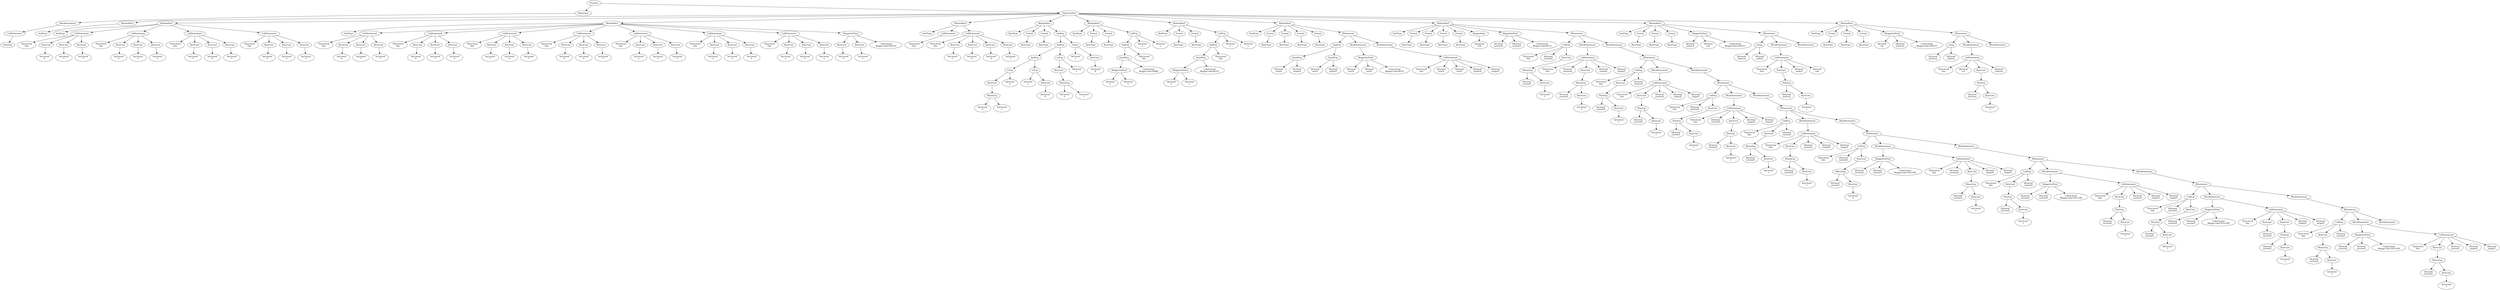 digraph ASTGraph {
0 [ label="Program" ];
1 [ label="MainClass" ];
0 -> 1
2 [ label="BlockStatement" ];
1 -> 2
3 [ label="CallStatement" ];
2 -> 3
4 [ label="NewExp" ];
3 -> 4
5 [ label="TopClassDecl" ];
0 -> 5
6 [ label="MethodDecl" ];
5 -> 6
7 [ label="VoidType" ];
6 -> 7
8 [ label="MethodDecl" ];
5 -> 8
9 [ label="VoidType" ];
8 -> 9
10 [ label="CallStatement" ];
8 -> 10
11 [ label="ThisLiteral\nthis" ];
10 -> 11
12 [ label="ByteCast" ];
10 -> 12
13 [ label="IntLiteral\n0" ];
12 -> 13
14 [ label="ByteCast" ];
10 -> 14
15 [ label="IntLiteral\n7" ];
14 -> 15
16 [ label="ByteCast" ];
10 -> 16
17 [ label="IntLiteral\n7" ];
16 -> 17
18 [ label="CallStatement" ];
8 -> 18
19 [ label="ThisLiteral\nthis" ];
18 -> 19
20 [ label="ByteCast" ];
18 -> 20
21 [ label="IntLiteral\n0" ];
20 -> 21
22 [ label="ByteCast" ];
18 -> 22
23 [ label="IntLiteral\n5" ];
22 -> 23
24 [ label="ByteCast" ];
18 -> 24
25 [ label="IntLiteral\n5" ];
24 -> 25
26 [ label="CallStatement" ];
8 -> 26
27 [ label="ThisLiteral\nthis" ];
26 -> 27
28 [ label="ByteCast" ];
26 -> 28
29 [ label="IntLiteral\n7" ];
28 -> 29
30 [ label="ByteCast" ];
26 -> 30
31 [ label="IntLiteral\n0" ];
30 -> 31
32 [ label="ByteCast" ];
26 -> 32
33 [ label="IntLiteral\n7" ];
32 -> 33
34 [ label="CallStatement" ];
8 -> 34
35 [ label="ThisLiteral\nthis" ];
34 -> 35
36 [ label="ByteCast" ];
34 -> 36
37 [ label="IntLiteral\n5" ];
36 -> 37
38 [ label="ByteCast" ];
34 -> 38
39 [ label="IntLiteral\n0" ];
38 -> 39
40 [ label="ByteCast" ];
34 -> 40
41 [ label="IntLiteral\n5" ];
40 -> 41
42 [ label="MethodDecl" ];
5 -> 42
43 [ label="VoidType" ];
42 -> 43
44 [ label="CallStatement" ];
42 -> 44
45 [ label="ThisLiteral\nthis" ];
44 -> 45
46 [ label="ByteCast" ];
44 -> 46
47 [ label="IntLiteral\n0" ];
46 -> 47
48 [ label="ByteCast" ];
44 -> 48
49 [ label="IntLiteral\n7" ];
48 -> 49
50 [ label="ByteCast" ];
44 -> 50
51 [ label="IntLiteral\n7" ];
50 -> 51
52 [ label="CallStatement" ];
42 -> 52
53 [ label="ThisLiteral\nthis" ];
52 -> 53
54 [ label="ByteCast" ];
52 -> 54
55 [ label="IntLiteral\n0" ];
54 -> 55
56 [ label="ByteCast" ];
52 -> 56
57 [ label="IntLiteral\n7" ];
56 -> 57
58 [ label="ByteCast" ];
52 -> 58
59 [ label="IntLiteral\n0" ];
58 -> 59
60 [ label="CallStatement" ];
42 -> 60
61 [ label="ThisLiteral\nthis" ];
60 -> 61
62 [ label="ByteCast" ];
60 -> 62
63 [ label="IntLiteral\n7" ];
62 -> 63
64 [ label="ByteCast" ];
60 -> 64
65 [ label="IntLiteral\n0" ];
64 -> 65
66 [ label="ByteCast" ];
60 -> 66
67 [ label="IntLiteral\n7" ];
66 -> 67
68 [ label="CallStatement" ];
42 -> 68
69 [ label="ThisLiteral\nthis" ];
68 -> 69
70 [ label="ByteCast" ];
68 -> 70
71 [ label="IntLiteral\n0" ];
70 -> 71
72 [ label="ByteCast" ];
68 -> 72
73 [ label="IntLiteral\n0" ];
72 -> 73
74 [ label="ByteCast" ];
68 -> 74
75 [ label="IntLiteral\n7" ];
74 -> 75
76 [ label="CallStatement" ];
42 -> 76
77 [ label="ThisLiteral\nthis" ];
76 -> 77
78 [ label="ByteCast" ];
76 -> 78
79 [ label="IntLiteral\n2" ];
78 -> 79
80 [ label="ByteCast" ];
76 -> 80
81 [ label="IntLiteral\n5" ];
80 -> 81
82 [ label="ByteCast" ];
76 -> 82
83 [ label="IntLiteral\n5" ];
82 -> 83
84 [ label="CallStatement" ];
42 -> 84
85 [ label="ThisLiteral\nthis" ];
84 -> 85
86 [ label="ByteCast" ];
84 -> 86
87 [ label="IntLiteral\n2" ];
86 -> 87
88 [ label="ByteCast" ];
84 -> 88
89 [ label="IntLiteral\n2" ];
88 -> 89
90 [ label="ByteCast" ];
84 -> 90
91 [ label="IntLiteral\n5" ];
90 -> 91
92 [ label="CallStatement" ];
42 -> 92
93 [ label="ThisLiteral\nthis" ];
92 -> 93
94 [ label="ByteCast" ];
92 -> 94
95 [ label="IntLiteral\n2" ];
94 -> 95
96 [ label="ByteCast" ];
92 -> 96
97 [ label="IntLiteral\n5" ];
96 -> 97
98 [ label="ByteCast" ];
92 -> 98
99 [ label="IntLiteral\n2" ];
98 -> 99
100 [ label="MeggySetPixel" ];
42 -> 100
101 [ label="ByteCast" ];
100 -> 101
102 [ label="IntLiteral\n5" ];
101 -> 102
103 [ label="ByteCast" ];
100 -> 103
104 [ label="IntLiteral\n1" ];
103 -> 104
105 [ label="ColorLiteral\nMeggy.Color.VIOLET" ];
100 -> 105
106 [ label="MethodDecl" ];
5 -> 106
107 [ label="VoidType" ];
106 -> 107
108 [ label="CallStatement" ];
106 -> 108
109 [ label="ThisLiteral\nthis" ];
108 -> 109
110 [ label="CallStatement" ];
106 -> 110
111 [ label="ThisLiteral\nthis" ];
110 -> 111
112 [ label="ByteCast" ];
110 -> 112
113 [ label="IntLiteral\n1" ];
112 -> 113
114 [ label="ByteCast" ];
110 -> 114
115 [ label="IntLiteral\n6" ];
114 -> 115
116 [ label="ByteCast" ];
110 -> 116
117 [ label="IntLiteral\n6" ];
116 -> 117
118 [ label="ByteCast" ];
110 -> 118
119 [ label="IntLiteral\n1" ];
118 -> 119
120 [ label="MethodDecl" ];
5 -> 120
121 [ label="BoolType" ];
120 -> 121
122 [ label="Formal" ];
120 -> 122
123 [ label="ByteType" ];
122 -> 123
124 [ label="Formal" ];
120 -> 124
125 [ label="ByteType" ];
124 -> 125
126 [ label="AndExp" ];
120 -> 126
127 [ label="AndExp" ];
126 -> 127
128 [ label="AndExp" ];
127 -> 128
129 [ label="LtExp" ];
128 -> 129
130 [ label="ByteCast" ];
129 -> 130
131 [ label="MinusExp" ];
130 -> 131
132 [ label="IntLiteral\n0" ];
131 -> 132
133 [ label="IntLiteral\n1" ];
131 -> 133
134 [ label="IdLiteral\nx" ];
129 -> 134
135 [ label="LtExp" ];
128 -> 135
136 [ label="IdLiteral\nx" ];
135 -> 136
137 [ label="ByteCast" ];
135 -> 137
138 [ label="IntLiteral\n8" ];
137 -> 138
139 [ label="LtExp" ];
127 -> 139
140 [ label="ByteCast" ];
139 -> 140
141 [ label="MinusExp" ];
140 -> 141
142 [ label="IntLiteral\n0" ];
141 -> 142
143 [ label="IntLiteral\n1" ];
141 -> 143
144 [ label="IdLiteral\ny" ];
139 -> 144
145 [ label="LtExp" ];
126 -> 145
146 [ label="IdLiteral\ny" ];
145 -> 146
147 [ label="ByteCast" ];
145 -> 147
148 [ label="IntLiteral\n8" ];
147 -> 148
149 [ label="MethodDecl" ];
5 -> 149
150 [ label="BoolType" ];
149 -> 150
151 [ label="Formal" ];
149 -> 151
152 [ label="ByteType" ];
151 -> 152
153 [ label="Formal" ];
149 -> 153
154 [ label="ByteType" ];
153 -> 154
155 [ label="CallExp" ];
149 -> 155
156 [ label="AndExp" ];
155 -> 156
157 [ label="EqualExp" ];
156 -> 157
158 [ label="MeggyGetPixel" ];
157 -> 158
159 [ label="IdLiteral\nx" ];
158 -> 159
160 [ label="IdLiteral\ny" ];
158 -> 160
161 [ label="ColorLiteral\nMeggy.Color.DARK" ];
157 -> 161
162 [ label="ThisLiteral\nthis" ];
156 -> 162
163 [ label="IdLiteral\nx" ];
155 -> 163
164 [ label="IdLiteral\ny" ];
155 -> 164
165 [ label="MethodDecl" ];
5 -> 165
166 [ label="BoolType" ];
165 -> 166
167 [ label="Formal" ];
165 -> 167
168 [ label="ByteType" ];
167 -> 168
169 [ label="Formal" ];
165 -> 169
170 [ label="ByteType" ];
169 -> 170
171 [ label="CallExp" ];
165 -> 171
172 [ label="AndExp" ];
171 -> 172
173 [ label="EqualExp" ];
172 -> 173
174 [ label="MeggyGetPixel" ];
173 -> 174
175 [ label="IdLiteral\nx" ];
174 -> 175
176 [ label="IdLiteral\ny" ];
174 -> 176
177 [ label="ColorLiteral\nMeggy.Color.BLUE" ];
173 -> 177
178 [ label="ThisLiteral\nthis" ];
172 -> 178
179 [ label="IdLiteral\nx" ];
171 -> 179
180 [ label="IdLiteral\ny" ];
171 -> 180
181 [ label="MethodDecl" ];
5 -> 181
182 [ label="VoidType" ];
181 -> 182
183 [ label="Formal" ];
181 -> 183
184 [ label="ByteType" ];
183 -> 184
185 [ label="Formal" ];
181 -> 185
186 [ label="ByteType" ];
185 -> 186
187 [ label="Formal" ];
181 -> 187
188 [ label="ByteType" ];
187 -> 188
189 [ label="Formal" ];
181 -> 189
190 [ label="ByteType" ];
189 -> 190
191 [ label="IfStatement" ];
181 -> 191
192 [ label="AndExp" ];
191 -> 192
193 [ label="EqualExp" ];
192 -> 193
194 [ label="IdLiteral\nnextX" ];
193 -> 194
195 [ label="IdLiteral\ntargetX" ];
193 -> 195
196 [ label="EqualExp" ];
192 -> 196
197 [ label="IdLiteral\nnextY" ];
196 -> 197
198 [ label="IdLiteral\ntargetY" ];
196 -> 198
199 [ label="BlockStatement" ];
191 -> 199
200 [ label="MeggySetPixel" ];
199 -> 200
201 [ label="IdLiteral\nnextX" ];
200 -> 201
202 [ label="IdLiteral\nnextY" ];
200 -> 202
203 [ label="ColorLiteral\nMeggy.Color.BLUE" ];
200 -> 203
204 [ label="BlockStatement" ];
191 -> 204
205 [ label="CallStatement" ];
204 -> 205
206 [ label="ThisLiteral\nthis" ];
205 -> 206
207 [ label="IdLiteral\nnextX" ];
205 -> 207
208 [ label="IdLiteral\nnextY" ];
205 -> 208
209 [ label="IdLiteral\ntargetX" ];
205 -> 209
210 [ label="IdLiteral\ntargetY" ];
205 -> 210
211 [ label="MethodDecl" ];
5 -> 211
212 [ label="VoidType" ];
211 -> 212
213 [ label="Formal" ];
211 -> 213
214 [ label="ByteType" ];
213 -> 214
215 [ label="Formal" ];
211 -> 215
216 [ label="ByteType" ];
215 -> 216
217 [ label="Formal" ];
211 -> 217
218 [ label="ByteType" ];
217 -> 218
219 [ label="Formal" ];
211 -> 219
220 [ label="ByteType" ];
219 -> 220
221 [ label="MeggyDelay" ];
211 -> 221
222 [ label="IntLiteral\n256" ];
221 -> 222
223 [ label="MeggySetPixel" ];
211 -> 223
224 [ label="IdLiteral\ncurrentX" ];
223 -> 224
225 [ label="IdLiteral\ncurrentY" ];
223 -> 225
226 [ label="ColorLiteral\nMeggy.Color.BLUE" ];
223 -> 226
227 [ label="IfStatement" ];
211 -> 227
228 [ label="CallExp" ];
227 -> 228
229 [ label="ThisLiteral\nthis" ];
228 -> 229
230 [ label="IdLiteral\ncurrentX" ];
228 -> 230
231 [ label="ByteCast" ];
228 -> 231
232 [ label="MinusExp" ];
231 -> 232
233 [ label="IdLiteral\ncurrentY" ];
232 -> 233
234 [ label="ByteCast" ];
232 -> 234
235 [ label="IntLiteral\n1" ];
234 -> 235
236 [ label="BlockStatement" ];
227 -> 236
237 [ label="CallStatement" ];
236 -> 237
238 [ label="ThisLiteral\nthis" ];
237 -> 238
239 [ label="IdLiteral\ncurrentX" ];
237 -> 239
240 [ label="ByteCast" ];
237 -> 240
241 [ label="MinusExp" ];
240 -> 241
242 [ label="IdLiteral\ncurrentY" ];
241 -> 242
243 [ label="ByteCast" ];
241 -> 243
244 [ label="IntLiteral\n1" ];
243 -> 244
245 [ label="IdLiteral\ntargetX" ];
237 -> 245
246 [ label="IdLiteral\ntargetY" ];
237 -> 246
247 [ label="BlockStatement" ];
227 -> 247
248 [ label="IfStatement" ];
247 -> 248
249 [ label="CallExp" ];
248 -> 249
250 [ label="ThisLiteral\nthis" ];
249 -> 250
251 [ label="ByteCast" ];
249 -> 251
252 [ label="PlusExp" ];
251 -> 252
253 [ label="IdLiteral\ncurrentX" ];
252 -> 253
254 [ label="ByteCast" ];
252 -> 254
255 [ label="IntLiteral\n1" ];
254 -> 255
256 [ label="IdLiteral\ncurrentY" ];
249 -> 256
257 [ label="BlockStatement" ];
248 -> 257
258 [ label="CallStatement" ];
257 -> 258
259 [ label="ThisLiteral\nthis" ];
258 -> 259
260 [ label="ByteCast" ];
258 -> 260
261 [ label="PlusExp" ];
260 -> 261
262 [ label="IdLiteral\ncurrentX" ];
261 -> 262
263 [ label="ByteCast" ];
261 -> 263
264 [ label="IntLiteral\n1" ];
263 -> 264
265 [ label="IdLiteral\ncurrentY" ];
258 -> 265
266 [ label="IdLiteral\ntargetX" ];
258 -> 266
267 [ label="IdLiteral\ntargetY" ];
258 -> 267
268 [ label="BlockStatement" ];
248 -> 268
269 [ label="IfStatement" ];
268 -> 269
270 [ label="CallExp" ];
269 -> 270
271 [ label="ThisLiteral\nthis" ];
270 -> 271
272 [ label="IdLiteral\ncurrentX" ];
270 -> 272
273 [ label="ByteCast" ];
270 -> 273
274 [ label="PlusExp" ];
273 -> 274
275 [ label="IdLiteral\ncurrentY" ];
274 -> 275
276 [ label="ByteCast" ];
274 -> 276
277 [ label="IntLiteral\n1" ];
276 -> 277
278 [ label="BlockStatement" ];
269 -> 278
279 [ label="CallStatement" ];
278 -> 279
280 [ label="ThisLiteral\nthis" ];
279 -> 280
281 [ label="IdLiteral\ncurrentX" ];
279 -> 281
282 [ label="ByteCast" ];
279 -> 282
283 [ label="PlusExp" ];
282 -> 283
284 [ label="IdLiteral\ncurrentY" ];
283 -> 284
285 [ label="ByteCast" ];
283 -> 285
286 [ label="IntLiteral\n1" ];
285 -> 286
287 [ label="IdLiteral\ntargetX" ];
279 -> 287
288 [ label="IdLiteral\ntargetY" ];
279 -> 288
289 [ label="BlockStatement" ];
269 -> 289
290 [ label="IfStatement" ];
289 -> 290
291 [ label="CallExp" ];
290 -> 291
292 [ label="ThisLiteral\nthis" ];
291 -> 292
293 [ label="ByteCast" ];
291 -> 293
294 [ label="MinusExp" ];
293 -> 294
295 [ label="IdLiteral\ncurrentX" ];
294 -> 295
296 [ label="ByteCast" ];
294 -> 296
297 [ label="IntLiteral\n1" ];
296 -> 297
298 [ label="IdLiteral\ncurrentY" ];
291 -> 298
299 [ label="BlockStatement" ];
290 -> 299
300 [ label="CallStatement" ];
299 -> 300
301 [ label="ThisLiteral\nthis" ];
300 -> 301
302 [ label="ByteCast" ];
300 -> 302
303 [ label="MinusExp" ];
302 -> 303
304 [ label="IdLiteral\ncurrentX" ];
303 -> 304
305 [ label="ByteCast" ];
303 -> 305
306 [ label="IntLiteral\n1" ];
305 -> 306
307 [ label="IdLiteral\ncurrentY" ];
300 -> 307
308 [ label="IdLiteral\ntargetX" ];
300 -> 308
309 [ label="IdLiteral\ntargetY" ];
300 -> 309
310 [ label="BlockStatement" ];
290 -> 310
311 [ label="IfStatement" ];
310 -> 311
312 [ label="CallExp" ];
311 -> 312
313 [ label="ThisLiteral\nthis" ];
312 -> 313
314 [ label="IdLiteral\ncurrentX" ];
312 -> 314
315 [ label="ByteCast" ];
312 -> 315
316 [ label="MinusExp" ];
315 -> 316
317 [ label="IdLiteral\ncurrentY" ];
316 -> 317
318 [ label="ByteCast" ];
316 -> 318
319 [ label="IntLiteral\n1" ];
318 -> 319
320 [ label="BlockStatement" ];
311 -> 320
321 [ label="MeggySetPixel" ];
320 -> 321
322 [ label="IdLiteral\ncurrentX" ];
321 -> 322
323 [ label="IdLiteral\ncurrentY" ];
321 -> 323
324 [ label="ColorLiteral\nMeggy.Color.YELLOW" ];
321 -> 324
325 [ label="CallStatement" ];
320 -> 325
326 [ label="ThisLiteral\nthis" ];
325 -> 326
327 [ label="IdLiteral\ncurrentX" ];
325 -> 327
328 [ label="ByteCast" ];
325 -> 328
329 [ label="MinusExp" ];
328 -> 329
330 [ label="IdLiteral\ncurrentY" ];
329 -> 330
331 [ label="ByteCast" ];
329 -> 331
332 [ label="IntLiteral\n1" ];
331 -> 332
333 [ label="IdLiteral\ntargetX" ];
325 -> 333
334 [ label="IdLiteral\ntargetY" ];
325 -> 334
335 [ label="BlockStatement" ];
311 -> 335
336 [ label="IfStatement" ];
335 -> 336
337 [ label="CallExp" ];
336 -> 337
338 [ label="ThisLiteral\nthis" ];
337 -> 338
339 [ label="ByteCast" ];
337 -> 339
340 [ label="PlusExp" ];
339 -> 340
341 [ label="IdLiteral\ncurrentX" ];
340 -> 341
342 [ label="ByteCast" ];
340 -> 342
343 [ label="IntLiteral\n1" ];
342 -> 343
344 [ label="IdLiteral\ncurrentY" ];
337 -> 344
345 [ label="BlockStatement" ];
336 -> 345
346 [ label="MeggySetPixel" ];
345 -> 346
347 [ label="IdLiteral\ncurrentX" ];
346 -> 347
348 [ label="IdLiteral\ncurrentY" ];
346 -> 348
349 [ label="ColorLiteral\nMeggy.Color.YELLOW" ];
346 -> 349
350 [ label="CallStatement" ];
345 -> 350
351 [ label="ThisLiteral\nthis" ];
350 -> 351
352 [ label="ByteCast" ];
350 -> 352
353 [ label="PlusExp" ];
352 -> 353
354 [ label="IdLiteral\ncurrentX" ];
353 -> 354
355 [ label="ByteCast" ];
353 -> 355
356 [ label="IntLiteral\n1" ];
355 -> 356
357 [ label="IdLiteral\ncurrentY" ];
350 -> 357
358 [ label="IdLiteral\ntargetX" ];
350 -> 358
359 [ label="IdLiteral\ntargetY" ];
350 -> 359
360 [ label="BlockStatement" ];
336 -> 360
361 [ label="IfStatement" ];
360 -> 361
362 [ label="CallExp" ];
361 -> 362
363 [ label="ThisLiteral\nthis" ];
362 -> 363
364 [ label="IdLiteral\ncurrentX" ];
362 -> 364
365 [ label="ByteCast" ];
362 -> 365
366 [ label="PlusExp" ];
365 -> 366
367 [ label="IdLiteral\ncurrentY" ];
366 -> 367
368 [ label="ByteCast" ];
366 -> 368
369 [ label="IntLiteral\n1" ];
368 -> 369
370 [ label="BlockStatement" ];
361 -> 370
371 [ label="MeggySetPixel" ];
370 -> 371
372 [ label="IdLiteral\ncurrentX" ];
371 -> 372
373 [ label="IdLiteral\ncurrentY" ];
371 -> 373
374 [ label="ColorLiteral\nMeggy.Color.YELLOW" ];
371 -> 374
375 [ label="CallStatement" ];
370 -> 375
376 [ label="ThisLiteral\nthis" ];
375 -> 376
377 [ label="ByteCast" ];
375 -> 377
378 [ label="IdLiteral\ncurrentX" ];
377 -> 378
379 [ label="ByteCast" ];
375 -> 379
380 [ label="PlusExp" ];
379 -> 380
381 [ label="IdLiteral\ncurrentY" ];
380 -> 381
382 [ label="ByteCast" ];
380 -> 382
383 [ label="IntLiteral\n1" ];
382 -> 383
384 [ label="IdLiteral\ntargetX" ];
375 -> 384
385 [ label="IdLiteral\ntargetY" ];
375 -> 385
386 [ label="BlockStatement" ];
361 -> 386
387 [ label="IfStatement" ];
386 -> 387
388 [ label="CallExp" ];
387 -> 388
389 [ label="ThisLiteral\nthis" ];
388 -> 389
390 [ label="ByteCast" ];
388 -> 390
391 [ label="MinusExp" ];
390 -> 391
392 [ label="IdLiteral\ncurrentX" ];
391 -> 392
393 [ label="ByteCast" ];
391 -> 393
394 [ label="IntLiteral\n1" ];
393 -> 394
395 [ label="IdLiteral\ncurrentY" ];
388 -> 395
396 [ label="BlockStatement" ];
387 -> 396
397 [ label="MeggySetPixel" ];
396 -> 397
398 [ label="IdLiteral\ncurrentX" ];
397 -> 398
399 [ label="IdLiteral\ncurrentY" ];
397 -> 399
400 [ label="ColorLiteral\nMeggy.Color.YELLOW" ];
397 -> 400
401 [ label="CallStatement" ];
396 -> 401
402 [ label="ThisLiteral\nthis" ];
401 -> 402
403 [ label="ByteCast" ];
401 -> 403
404 [ label="MinusExp" ];
403 -> 404
405 [ label="IdLiteral\ncurrentX" ];
404 -> 405
406 [ label="ByteCast" ];
404 -> 406
407 [ label="IntLiteral\n1" ];
406 -> 407
408 [ label="IdLiteral\ncurrentY" ];
401 -> 408
409 [ label="IdLiteral\ntargetX" ];
401 -> 409
410 [ label="IdLiteral\ntargetY" ];
401 -> 410
411 [ label="BlockStatement" ];
387 -> 411
412 [ label="MethodDecl" ];
5 -> 412
413 [ label="VoidType" ];
412 -> 413
414 [ label="Formal" ];
412 -> 414
415 [ label="ByteType" ];
414 -> 415
416 [ label="Formal" ];
412 -> 416
417 [ label="ByteType" ];
416 -> 417
418 [ label="Formal" ];
412 -> 418
419 [ label="ByteType" ];
418 -> 419
420 [ label="MeggySetPixel" ];
412 -> 420
421 [ label="IdLiteral\nstartcol" ];
420 -> 421
422 [ label="IdLiteral\nrow" ];
420 -> 422
423 [ label="ColorLiteral\nMeggy.Color.VIOLET" ];
420 -> 423
424 [ label="IfStatement" ];
412 -> 424
425 [ label="LtExp" ];
424 -> 425
426 [ label="IdLiteral\nstartcol" ];
425 -> 426
427 [ label="IdLiteral\nendcol" ];
425 -> 427
428 [ label="BlockStatement" ];
424 -> 428
429 [ label="CallStatement" ];
428 -> 429
430 [ label="ThisLiteral\nthis" ];
429 -> 430
431 [ label="ByteCast" ];
429 -> 431
432 [ label="PlusExp" ];
431 -> 432
433 [ label="IdLiteral\nstartcol" ];
432 -> 433
434 [ label="ByteCast" ];
432 -> 434
435 [ label="IntLiteral\n1" ];
434 -> 435
436 [ label="IdLiteral\nendcol" ];
429 -> 436
437 [ label="IdLiteral\nrow" ];
429 -> 437
438 [ label="BlockStatement" ];
424 -> 438
439 [ label="MethodDecl" ];
5 -> 439
440 [ label="VoidType" ];
439 -> 440
441 [ label="Formal" ];
439 -> 441
442 [ label="ByteType" ];
441 -> 442
443 [ label="Formal" ];
439 -> 443
444 [ label="ByteType" ];
443 -> 444
445 [ label="Formal" ];
439 -> 445
446 [ label="ByteType" ];
445 -> 446
447 [ label="MeggySetPixel" ];
439 -> 447
448 [ label="IdLiteral\ncol" ];
447 -> 448
449 [ label="IdLiteral\nstartrow" ];
447 -> 449
450 [ label="ColorLiteral\nMeggy.Color.VIOLET" ];
447 -> 450
451 [ label="IfStatement" ];
439 -> 451
452 [ label="LtExp" ];
451 -> 452
453 [ label="IdLiteral\nstartrow" ];
452 -> 453
454 [ label="IdLiteral\nendrow" ];
452 -> 454
455 [ label="BlockStatement" ];
451 -> 455
456 [ label="CallStatement" ];
455 -> 456
457 [ label="ThisLiteral\nthis" ];
456 -> 457
458 [ label="IdLiteral\ncol" ];
456 -> 458
459 [ label="ByteCast" ];
456 -> 459
460 [ label="PlusExp" ];
459 -> 460
461 [ label="IdLiteral\nstartrow" ];
460 -> 461
462 [ label="ByteCast" ];
460 -> 462
463 [ label="IntLiteral\n1" ];
462 -> 463
464 [ label="IdLiteral\nendrow" ];
456 -> 464
465 [ label="BlockStatement" ];
451 -> 465
}
